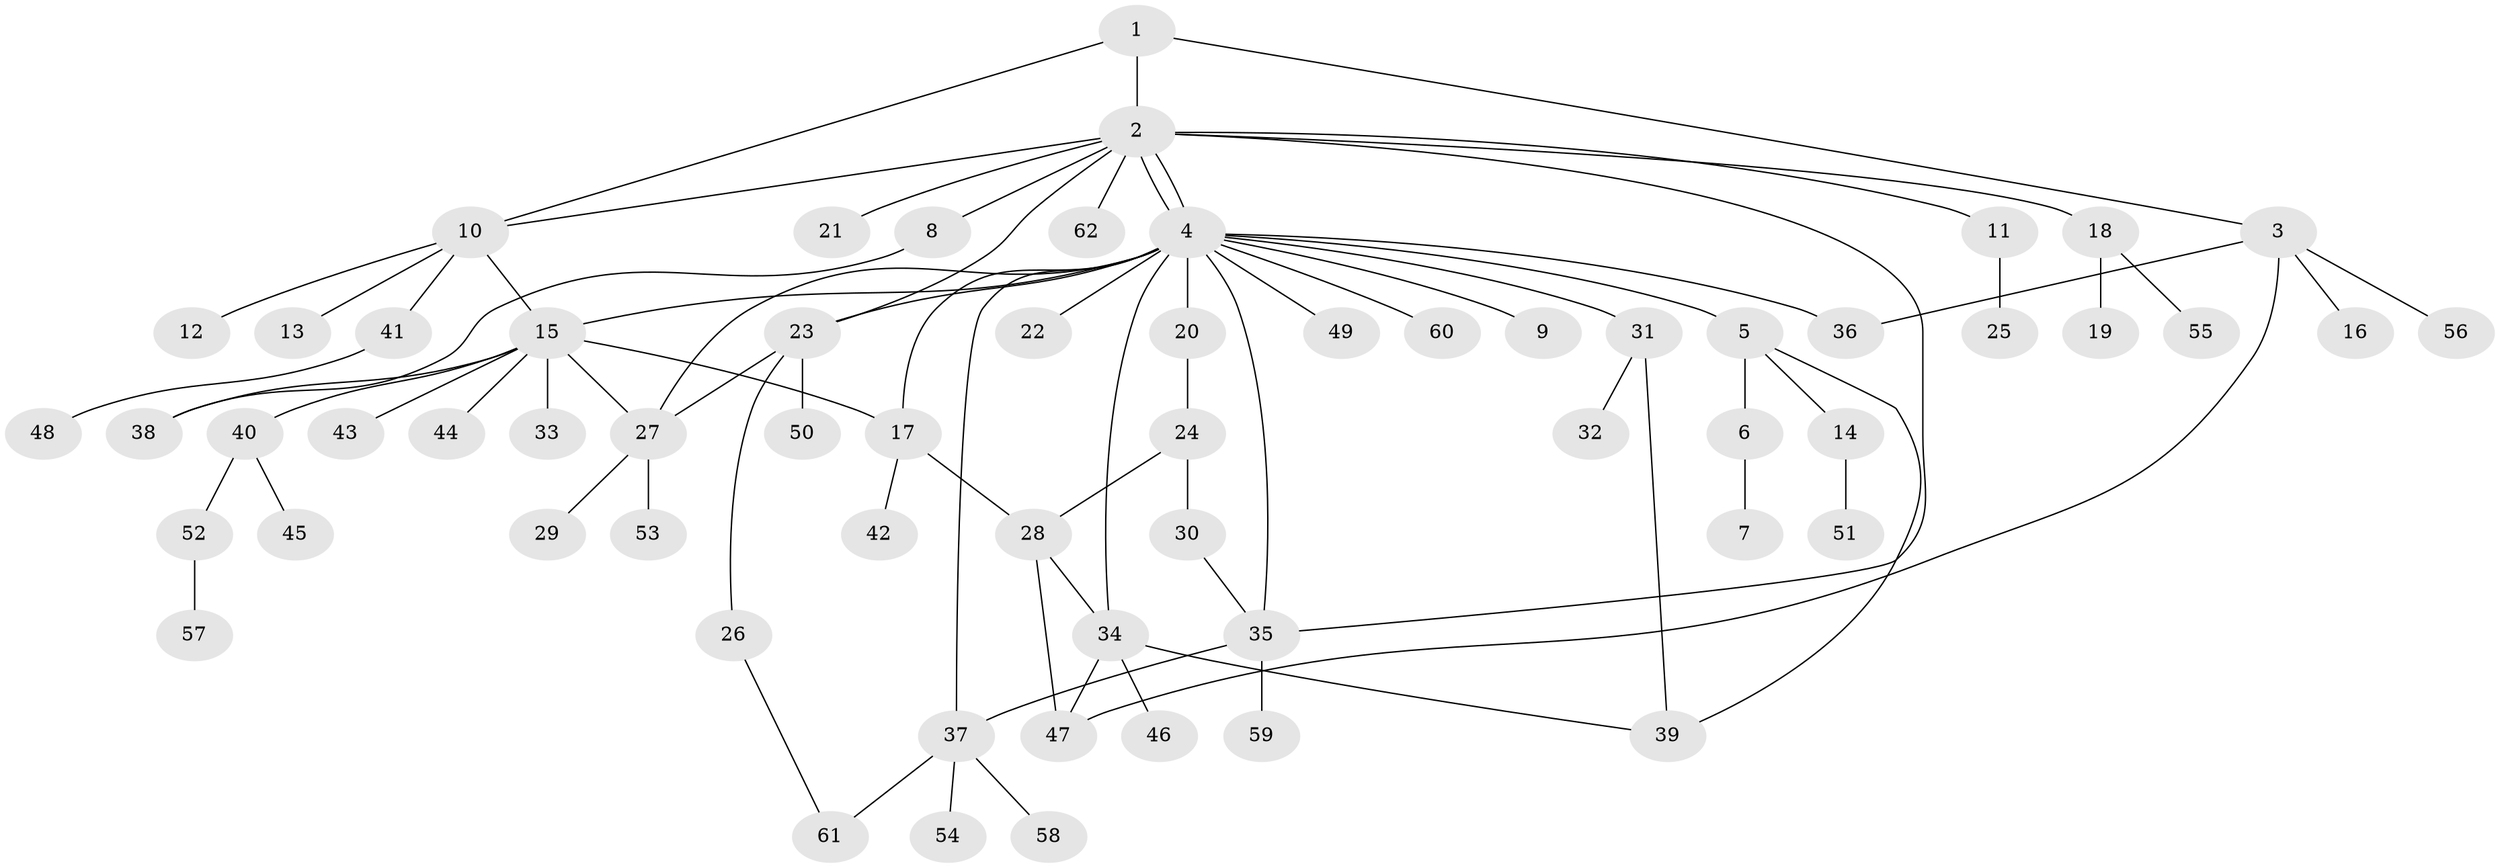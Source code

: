 // Generated by graph-tools (version 1.1) at 2025/49/03/09/25 03:49:56]
// undirected, 62 vertices, 80 edges
graph export_dot {
graph [start="1"]
  node [color=gray90,style=filled];
  1;
  2;
  3;
  4;
  5;
  6;
  7;
  8;
  9;
  10;
  11;
  12;
  13;
  14;
  15;
  16;
  17;
  18;
  19;
  20;
  21;
  22;
  23;
  24;
  25;
  26;
  27;
  28;
  29;
  30;
  31;
  32;
  33;
  34;
  35;
  36;
  37;
  38;
  39;
  40;
  41;
  42;
  43;
  44;
  45;
  46;
  47;
  48;
  49;
  50;
  51;
  52;
  53;
  54;
  55;
  56;
  57;
  58;
  59;
  60;
  61;
  62;
  1 -- 2;
  1 -- 3;
  1 -- 10;
  2 -- 4;
  2 -- 4;
  2 -- 8;
  2 -- 10;
  2 -- 11;
  2 -- 18;
  2 -- 21;
  2 -- 23;
  2 -- 35;
  2 -- 62;
  3 -- 16;
  3 -- 36;
  3 -- 47;
  3 -- 56;
  4 -- 5;
  4 -- 9;
  4 -- 15;
  4 -- 17;
  4 -- 20;
  4 -- 22;
  4 -- 23;
  4 -- 27;
  4 -- 31;
  4 -- 34;
  4 -- 35;
  4 -- 36;
  4 -- 37;
  4 -- 49;
  4 -- 60;
  5 -- 6;
  5 -- 14;
  5 -- 39;
  6 -- 7;
  8 -- 38;
  10 -- 12;
  10 -- 13;
  10 -- 15;
  10 -- 41;
  11 -- 25;
  14 -- 51;
  15 -- 17;
  15 -- 27;
  15 -- 33;
  15 -- 38;
  15 -- 40;
  15 -- 43;
  15 -- 44;
  17 -- 28;
  17 -- 42;
  18 -- 19;
  18 -- 55;
  20 -- 24;
  23 -- 26;
  23 -- 27;
  23 -- 50;
  24 -- 28;
  24 -- 30;
  26 -- 61;
  27 -- 29;
  27 -- 53;
  28 -- 34;
  28 -- 47;
  30 -- 35;
  31 -- 32;
  31 -- 39;
  34 -- 39;
  34 -- 46;
  34 -- 47;
  35 -- 37;
  35 -- 59;
  37 -- 54;
  37 -- 58;
  37 -- 61;
  40 -- 45;
  40 -- 52;
  41 -- 48;
  52 -- 57;
}
